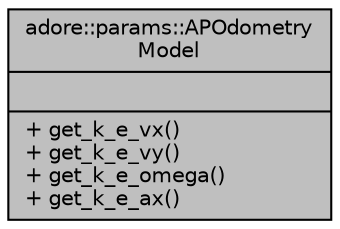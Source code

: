 digraph "adore::params::APOdometryModel"
{
 // LATEX_PDF_SIZE
  edge [fontname="Helvetica",fontsize="10",labelfontname="Helvetica",labelfontsize="10"];
  node [fontname="Helvetica",fontsize="10",shape=record];
  Node1 [label="{adore::params::APOdometry\lModel\n||+ get_k_e_vx()\l+ get_k_e_vy()\l+ get_k_e_omega()\l+ get_k_e_ax()\l}",height=0.2,width=0.4,color="black", fillcolor="grey75", style="filled", fontcolor="black",tooltip="abstract class containing parameters which configure odometry state estimation model"];
}
